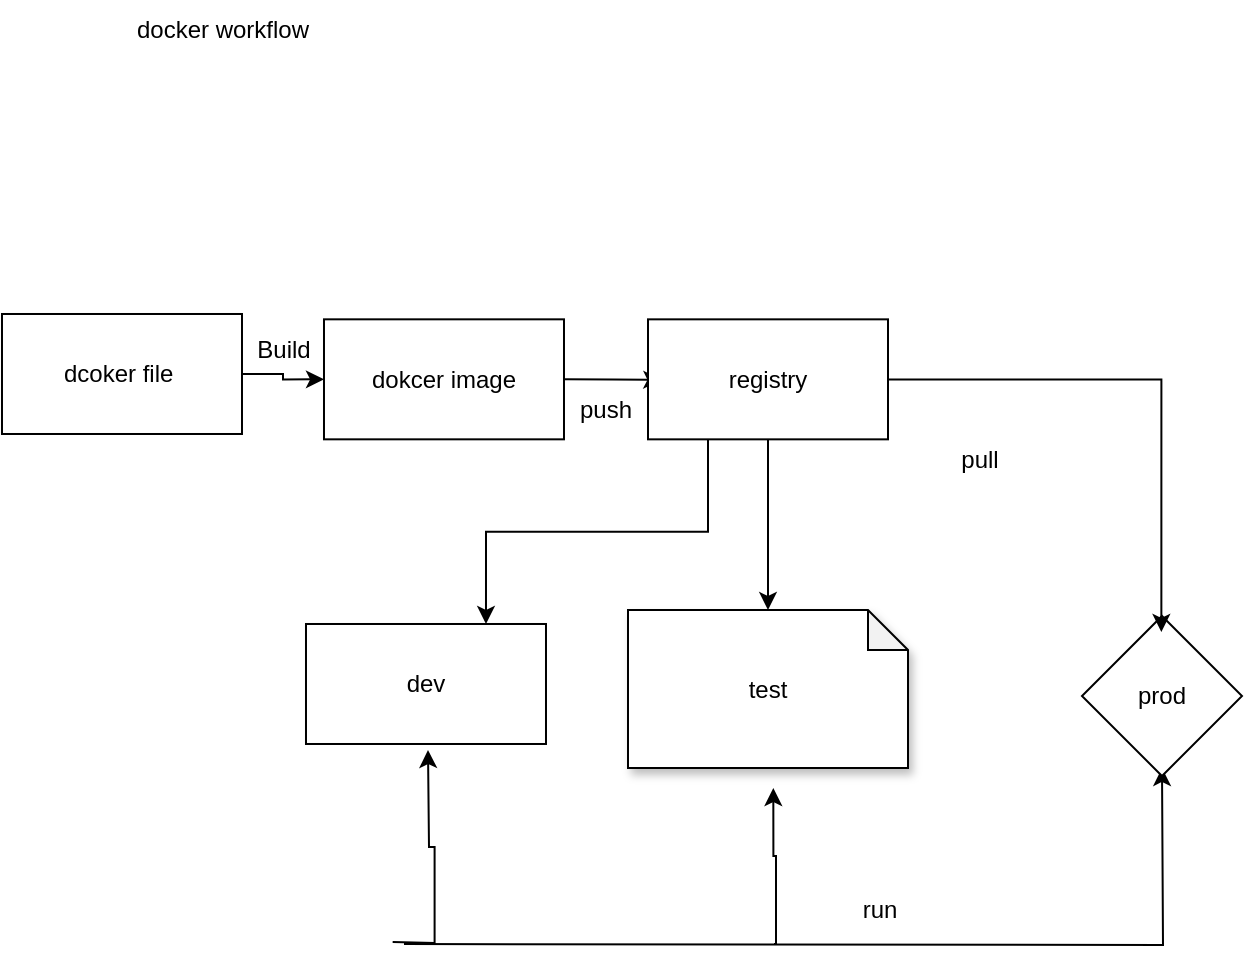 <mxfile version="24.6.4" type="github" pages="2">
  <diagram name="Page-1" id="ueptXwW2cMjWxCsT8p4o">
    <mxGraphModel dx="780" dy="440" grid="0" gridSize="10" guides="1" tooltips="1" connect="1" arrows="1" fold="1" page="1" pageScale="1" pageWidth="850" pageHeight="1100" math="0" shadow="0">
      <root>
        <mxCell id="0" />
        <mxCell id="1" parent="0" />
        <mxCell id="nBNJmO_OEZoaWbE1HV-C-23" style="edgeStyle=orthogonalEdgeStyle;rounded=0;orthogonalLoop=1;jettySize=auto;html=1;exitX=0;exitY=0.5;exitDx=0;exitDy=0;" edge="1" parent="1" source="SUeZN_Ho-UncdOjATHWY-8">
          <mxGeometry relative="1" as="geometry">
            <mxPoint x="380.667" y="230" as="targetPoint" />
          </mxGeometry>
        </mxCell>
        <mxCell id="SUeZN_Ho-UncdOjATHWY-8" value="dokcer image" style="whiteSpace=wrap;html=1;direction=west;" parent="1" vertex="1">
          <mxGeometry x="211.997" y="199.667" width="120" height="60" as="geometry" />
        </mxCell>
        <mxCell id="nBNJmO_OEZoaWbE1HV-C-13" style="edgeStyle=orthogonalEdgeStyle;rounded=0;orthogonalLoop=1;jettySize=auto;html=1;exitX=1;exitY=0.5;exitDx=0;exitDy=0;entryX=1;entryY=0.5;entryDx=0;entryDy=0;" edge="1" parent="1" source="SUeZN_Ho-UncdOjATHWY-9" target="SUeZN_Ho-UncdOjATHWY-8">
          <mxGeometry relative="1" as="geometry" />
        </mxCell>
        <mxCell id="SUeZN_Ho-UncdOjATHWY-9" value="dcoker file&amp;nbsp;" style="whiteSpace=wrap;html=1;" parent="1" vertex="1">
          <mxGeometry x="50.997" y="196.997" width="120" height="60" as="geometry" />
        </mxCell>
        <mxCell id="nBNJmO_OEZoaWbE1HV-C-34" style="edgeStyle=orthogonalEdgeStyle;rounded=0;orthogonalLoop=1;jettySize=auto;html=1;" edge="1" parent="1">
          <mxGeometry relative="1" as="geometry">
            <mxPoint x="264" y="415" as="targetPoint" />
            <mxPoint x="246.33" y="510.997" as="sourcePoint" />
          </mxGeometry>
        </mxCell>
        <mxCell id="nBNJmO_OEZoaWbE1HV-C-3" value="dev" style="whiteSpace=wrap;html=1;" vertex="1" parent="1">
          <mxGeometry x="202.997" y="351.997" width="120" height="60" as="geometry" />
        </mxCell>
        <mxCell id="nBNJmO_OEZoaWbE1HV-C-32" style="edgeStyle=orthogonalEdgeStyle;rounded=0;orthogonalLoop=1;jettySize=auto;html=1;entryX=0.519;entryY=1.127;entryDx=0;entryDy=0;entryPerimeter=0;" edge="1" parent="1" target="nBNJmO_OEZoaWbE1HV-C-4">
          <mxGeometry relative="1" as="geometry">
            <mxPoint x="386" y="613" as="targetPoint" />
            <mxPoint x="437" y="512" as="sourcePoint" />
            <Array as="points">
              <mxPoint x="438" y="512" />
              <mxPoint x="438" y="468" />
              <mxPoint x="437" y="468" />
            </Array>
          </mxGeometry>
        </mxCell>
        <mxCell id="nBNJmO_OEZoaWbE1HV-C-4" value="test" style="shape=note;whiteSpace=wrap;html=1;backgroundOutline=1;darkOpacity=0.05;fillStyle=solid;direction=east;gradientDirection=north;shadow=1;size=20;pointerEvents=1;" vertex="1" parent="1">
          <mxGeometry x="364" y="345" width="140" height="79" as="geometry" />
        </mxCell>
        <mxCell id="nBNJmO_OEZoaWbE1HV-C-33" style="edgeStyle=orthogonalEdgeStyle;rounded=0;orthogonalLoop=1;jettySize=auto;html=1;entryX=0.5;entryY=1;entryDx=0;entryDy=0;" edge="1" parent="1">
          <mxGeometry relative="1" as="geometry">
            <mxPoint x="630.997" y="423.997" as="targetPoint" />
            <mxPoint x="252" y="512" as="sourcePoint" />
          </mxGeometry>
        </mxCell>
        <mxCell id="nBNJmO_OEZoaWbE1HV-C-6" value="prod" style="rhombus;whiteSpace=wrap;html=1;" vertex="1" parent="1">
          <mxGeometry x="590.997" y="347.997" width="80" height="80" as="geometry" />
        </mxCell>
        <mxCell id="nBNJmO_OEZoaWbE1HV-C-7" value="push" style="text;html=1;align=center;verticalAlign=middle;whiteSpace=wrap;rounded=0;" vertex="1" parent="1">
          <mxGeometry x="323" y="229.67" width="60" height="30" as="geometry" />
        </mxCell>
        <mxCell id="nBNJmO_OEZoaWbE1HV-C-8" value="docker workflow" style="text;html=1;align=center;verticalAlign=middle;whiteSpace=wrap;rounded=0;" vertex="1" parent="1">
          <mxGeometry x="68" y="40" width="187" height="30" as="geometry" />
        </mxCell>
        <mxCell id="nBNJmO_OEZoaWbE1HV-C-17" style="edgeStyle=orthogonalEdgeStyle;rounded=0;orthogonalLoop=1;jettySize=auto;html=1;entryX=0.496;entryY=0.1;entryDx=0;entryDy=0;entryPerimeter=0;" edge="1" parent="1" source="nBNJmO_OEZoaWbE1HV-C-14" target="nBNJmO_OEZoaWbE1HV-C-6">
          <mxGeometry relative="1" as="geometry" />
        </mxCell>
        <mxCell id="nBNJmO_OEZoaWbE1HV-C-18" value="Build" style="text;html=1;align=center;verticalAlign=middle;whiteSpace=wrap;rounded=0;" vertex="1" parent="1">
          <mxGeometry x="162" y="199.67" width="60" height="30" as="geometry" />
        </mxCell>
        <mxCell id="nBNJmO_OEZoaWbE1HV-C-19" value="pull" style="text;html=1;align=center;verticalAlign=middle;whiteSpace=wrap;rounded=0;" vertex="1" parent="1">
          <mxGeometry x="510" y="255" width="60" height="30" as="geometry" />
        </mxCell>
        <mxCell id="nBNJmO_OEZoaWbE1HV-C-26" style="edgeStyle=orthogonalEdgeStyle;rounded=0;orthogonalLoop=1;jettySize=auto;html=1;" edge="1" parent="1" source="nBNJmO_OEZoaWbE1HV-C-14" target="nBNJmO_OEZoaWbE1HV-C-4">
          <mxGeometry relative="1" as="geometry" />
        </mxCell>
        <mxCell id="nBNJmO_OEZoaWbE1HV-C-27" style="edgeStyle=orthogonalEdgeStyle;rounded=0;orthogonalLoop=1;jettySize=auto;html=1;exitX=0.25;exitY=1;exitDx=0;exitDy=0;entryX=0.75;entryY=0;entryDx=0;entryDy=0;" edge="1" parent="1" source="nBNJmO_OEZoaWbE1HV-C-14" target="nBNJmO_OEZoaWbE1HV-C-3">
          <mxGeometry relative="1" as="geometry" />
        </mxCell>
        <mxCell id="nBNJmO_OEZoaWbE1HV-C-14" value="registry" style="rounded=0;whiteSpace=wrap;html=1;" vertex="1" parent="1">
          <mxGeometry x="374" y="199.67" width="120" height="60" as="geometry" />
        </mxCell>
        <mxCell id="nBNJmO_OEZoaWbE1HV-C-35" value="run" style="text;html=1;align=center;verticalAlign=middle;whiteSpace=wrap;rounded=0;" vertex="1" parent="1">
          <mxGeometry x="460" y="480" width="60" height="30" as="geometry" />
        </mxCell>
      </root>
    </mxGraphModel>
  </diagram>
  <diagram id="m7o4-ZAieRl_6NFLLK8j" name="Page-2">
    <mxGraphModel dx="780" dy="440" grid="0" gridSize="10" guides="1" tooltips="1" connect="1" arrows="1" fold="1" page="1" pageScale="1" pageWidth="850" pageHeight="1100" math="0" shadow="0">
      <root>
        <mxCell id="0" />
        <mxCell id="1" parent="0" />
      </root>
    </mxGraphModel>
  </diagram>
</mxfile>
